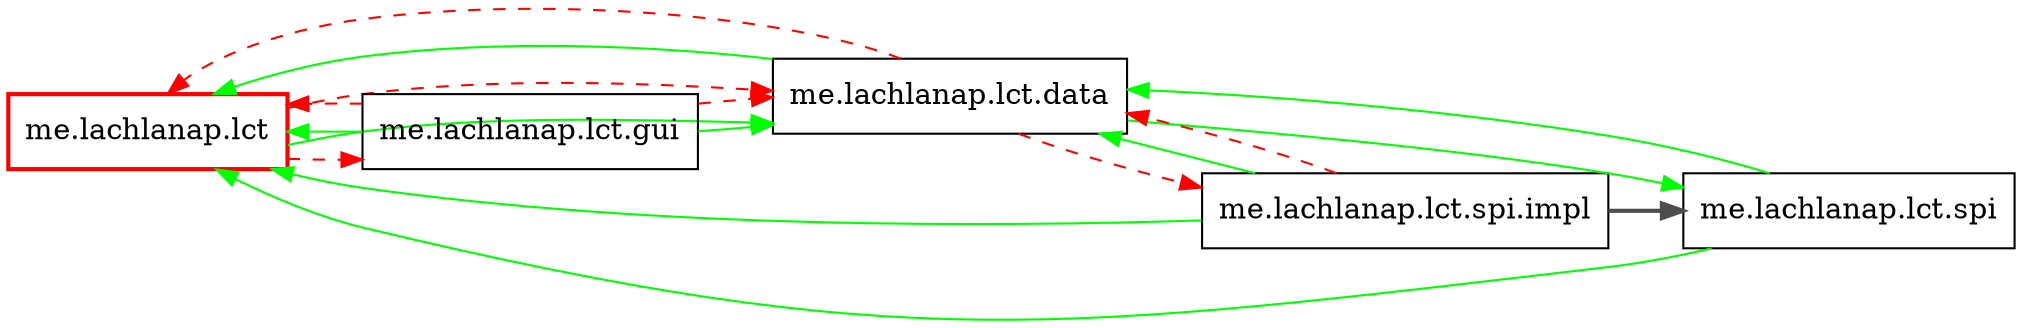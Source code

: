 digraph {
  rankdir=LR;
  "me.lachlanap.lct"[shape=box,style=bold,color=red];
  "me.lachlanap.lct.data"[shape=box,];
  "me.lachlanap.lct.gui"[shape=box,];
  "me.lachlanap.lct.spi.impl"[shape=box,];
  "me.lachlanap.lct.spi"[shape=box,];


  "me.lachlanap.lct" -> "me.lachlanap.lct.data" [color=green,weight=1];
  "me.lachlanap.lct" -> "me.lachlanap.lct.data" [color=red,weight=0,style=dashed];
  "me.lachlanap.lct" -> "me.lachlanap.lct.gui" [color=red,weight=0,style=dashed];

  "me.lachlanap.lct.data" -> "me.lachlanap.lct" [color=green,weight=1];
  "me.lachlanap.lct.data" -> "me.lachlanap.lct.spi" [color=green,weight=1];
  "me.lachlanap.lct.data" -> "me.lachlanap.lct" [color=red,weight=0,style=dashed];
  "me.lachlanap.lct.data" -> "me.lachlanap.lct.spi.impl" [color=red,weight=0,style=dashed];

  "me.lachlanap.lct.gui" -> "me.lachlanap.lct" [color=green,weight=1];
  "me.lachlanap.lct.gui" -> "me.lachlanap.lct.data" [color=green,weight=1];
  "me.lachlanap.lct.gui" -> "me.lachlanap.lct" [color=red,weight=0,style=dashed];
  "me.lachlanap.lct.gui" -> "me.lachlanap.lct.data" [color=red,weight=0,style=dashed];

  "me.lachlanap.lct.spi.impl" -> "me.lachlanap.lct.spi" [style=bold,color=grey30,weight=4];
  "me.lachlanap.lct.spi.impl" -> "me.lachlanap.lct" [color=green,weight=1];
  "me.lachlanap.lct.spi.impl" -> "me.lachlanap.lct.data" [color=green,weight=1];
  "me.lachlanap.lct.spi.impl" -> "me.lachlanap.lct.data" [color=red,weight=0,style=dashed];

  "me.lachlanap.lct.spi" -> "me.lachlanap.lct" [color=green,weight=1];
  "me.lachlanap.lct.spi" -> "me.lachlanap.lct.data" [color=green,weight=1];

}

